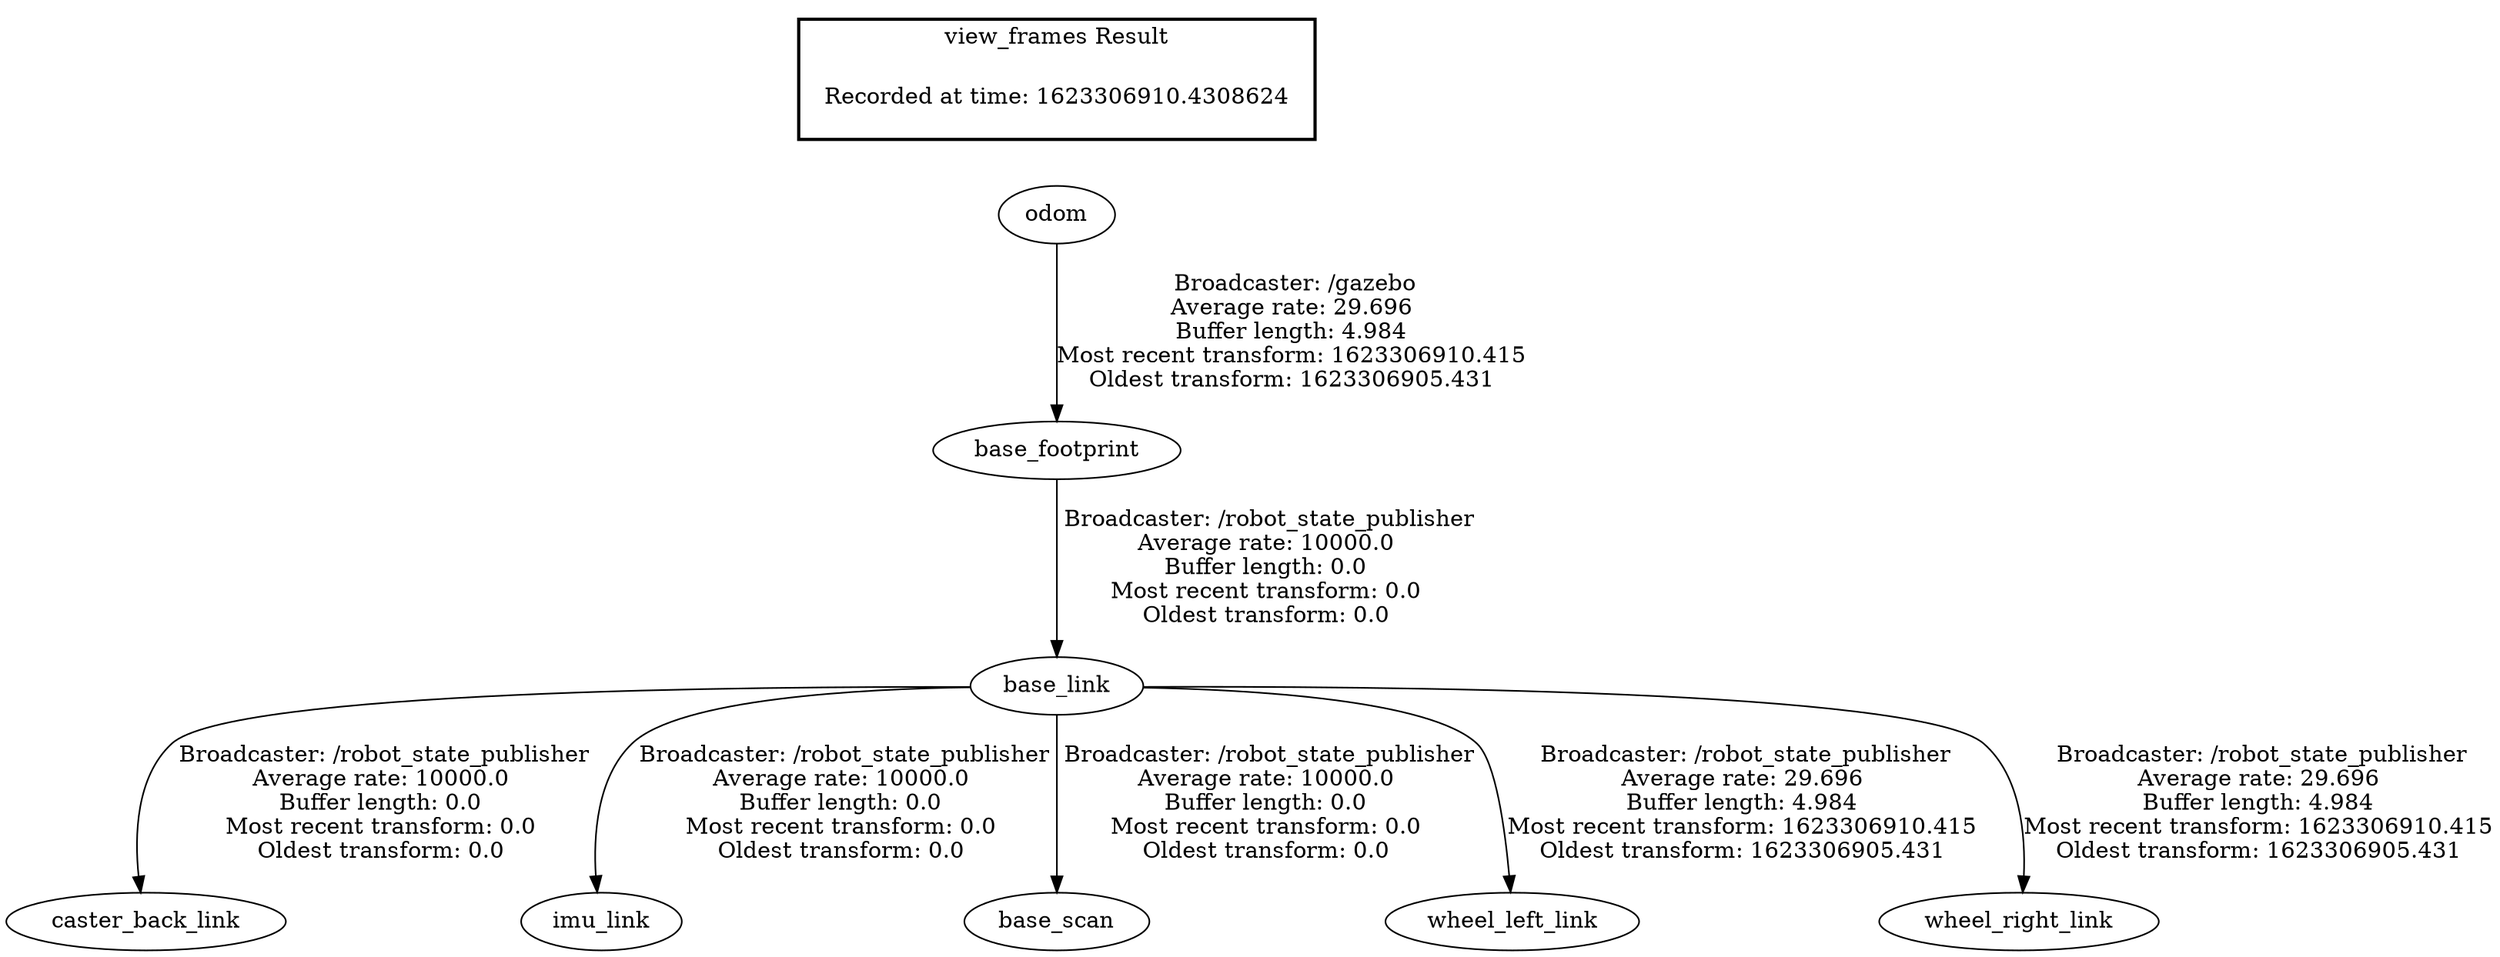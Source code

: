 digraph G {
"base_footprint" -> "base_link"[label=" Broadcaster: /robot_state_publisher\nAverage rate: 10000.0\nBuffer length: 0.0\nMost recent transform: 0.0\nOldest transform: 0.0\n"];
"odom" -> "base_footprint"[label=" Broadcaster: /gazebo\nAverage rate: 29.696\nBuffer length: 4.984\nMost recent transform: 1623306910.415\nOldest transform: 1623306905.431\n"];
"base_link" -> "caster_back_link"[label=" Broadcaster: /robot_state_publisher\nAverage rate: 10000.0\nBuffer length: 0.0\nMost recent transform: 0.0\nOldest transform: 0.0\n"];
"base_link" -> "imu_link"[label=" Broadcaster: /robot_state_publisher\nAverage rate: 10000.0\nBuffer length: 0.0\nMost recent transform: 0.0\nOldest transform: 0.0\n"];
"base_link" -> "base_scan"[label=" Broadcaster: /robot_state_publisher\nAverage rate: 10000.0\nBuffer length: 0.0\nMost recent transform: 0.0\nOldest transform: 0.0\n"];
"base_link" -> "wheel_left_link"[label=" Broadcaster: /robot_state_publisher\nAverage rate: 29.696\nBuffer length: 4.984\nMost recent transform: 1623306910.415\nOldest transform: 1623306905.431\n"];
"base_link" -> "wheel_right_link"[label=" Broadcaster: /robot_state_publisher\nAverage rate: 29.696\nBuffer length: 4.984\nMost recent transform: 1623306910.415\nOldest transform: 1623306905.431\n"];
edge [style=invis];
 subgraph cluster_legend { style=bold; color=black; label ="view_frames Result";
"Recorded at time: 1623306910.4308624"[ shape=plaintext ] ;
}->"odom";
}